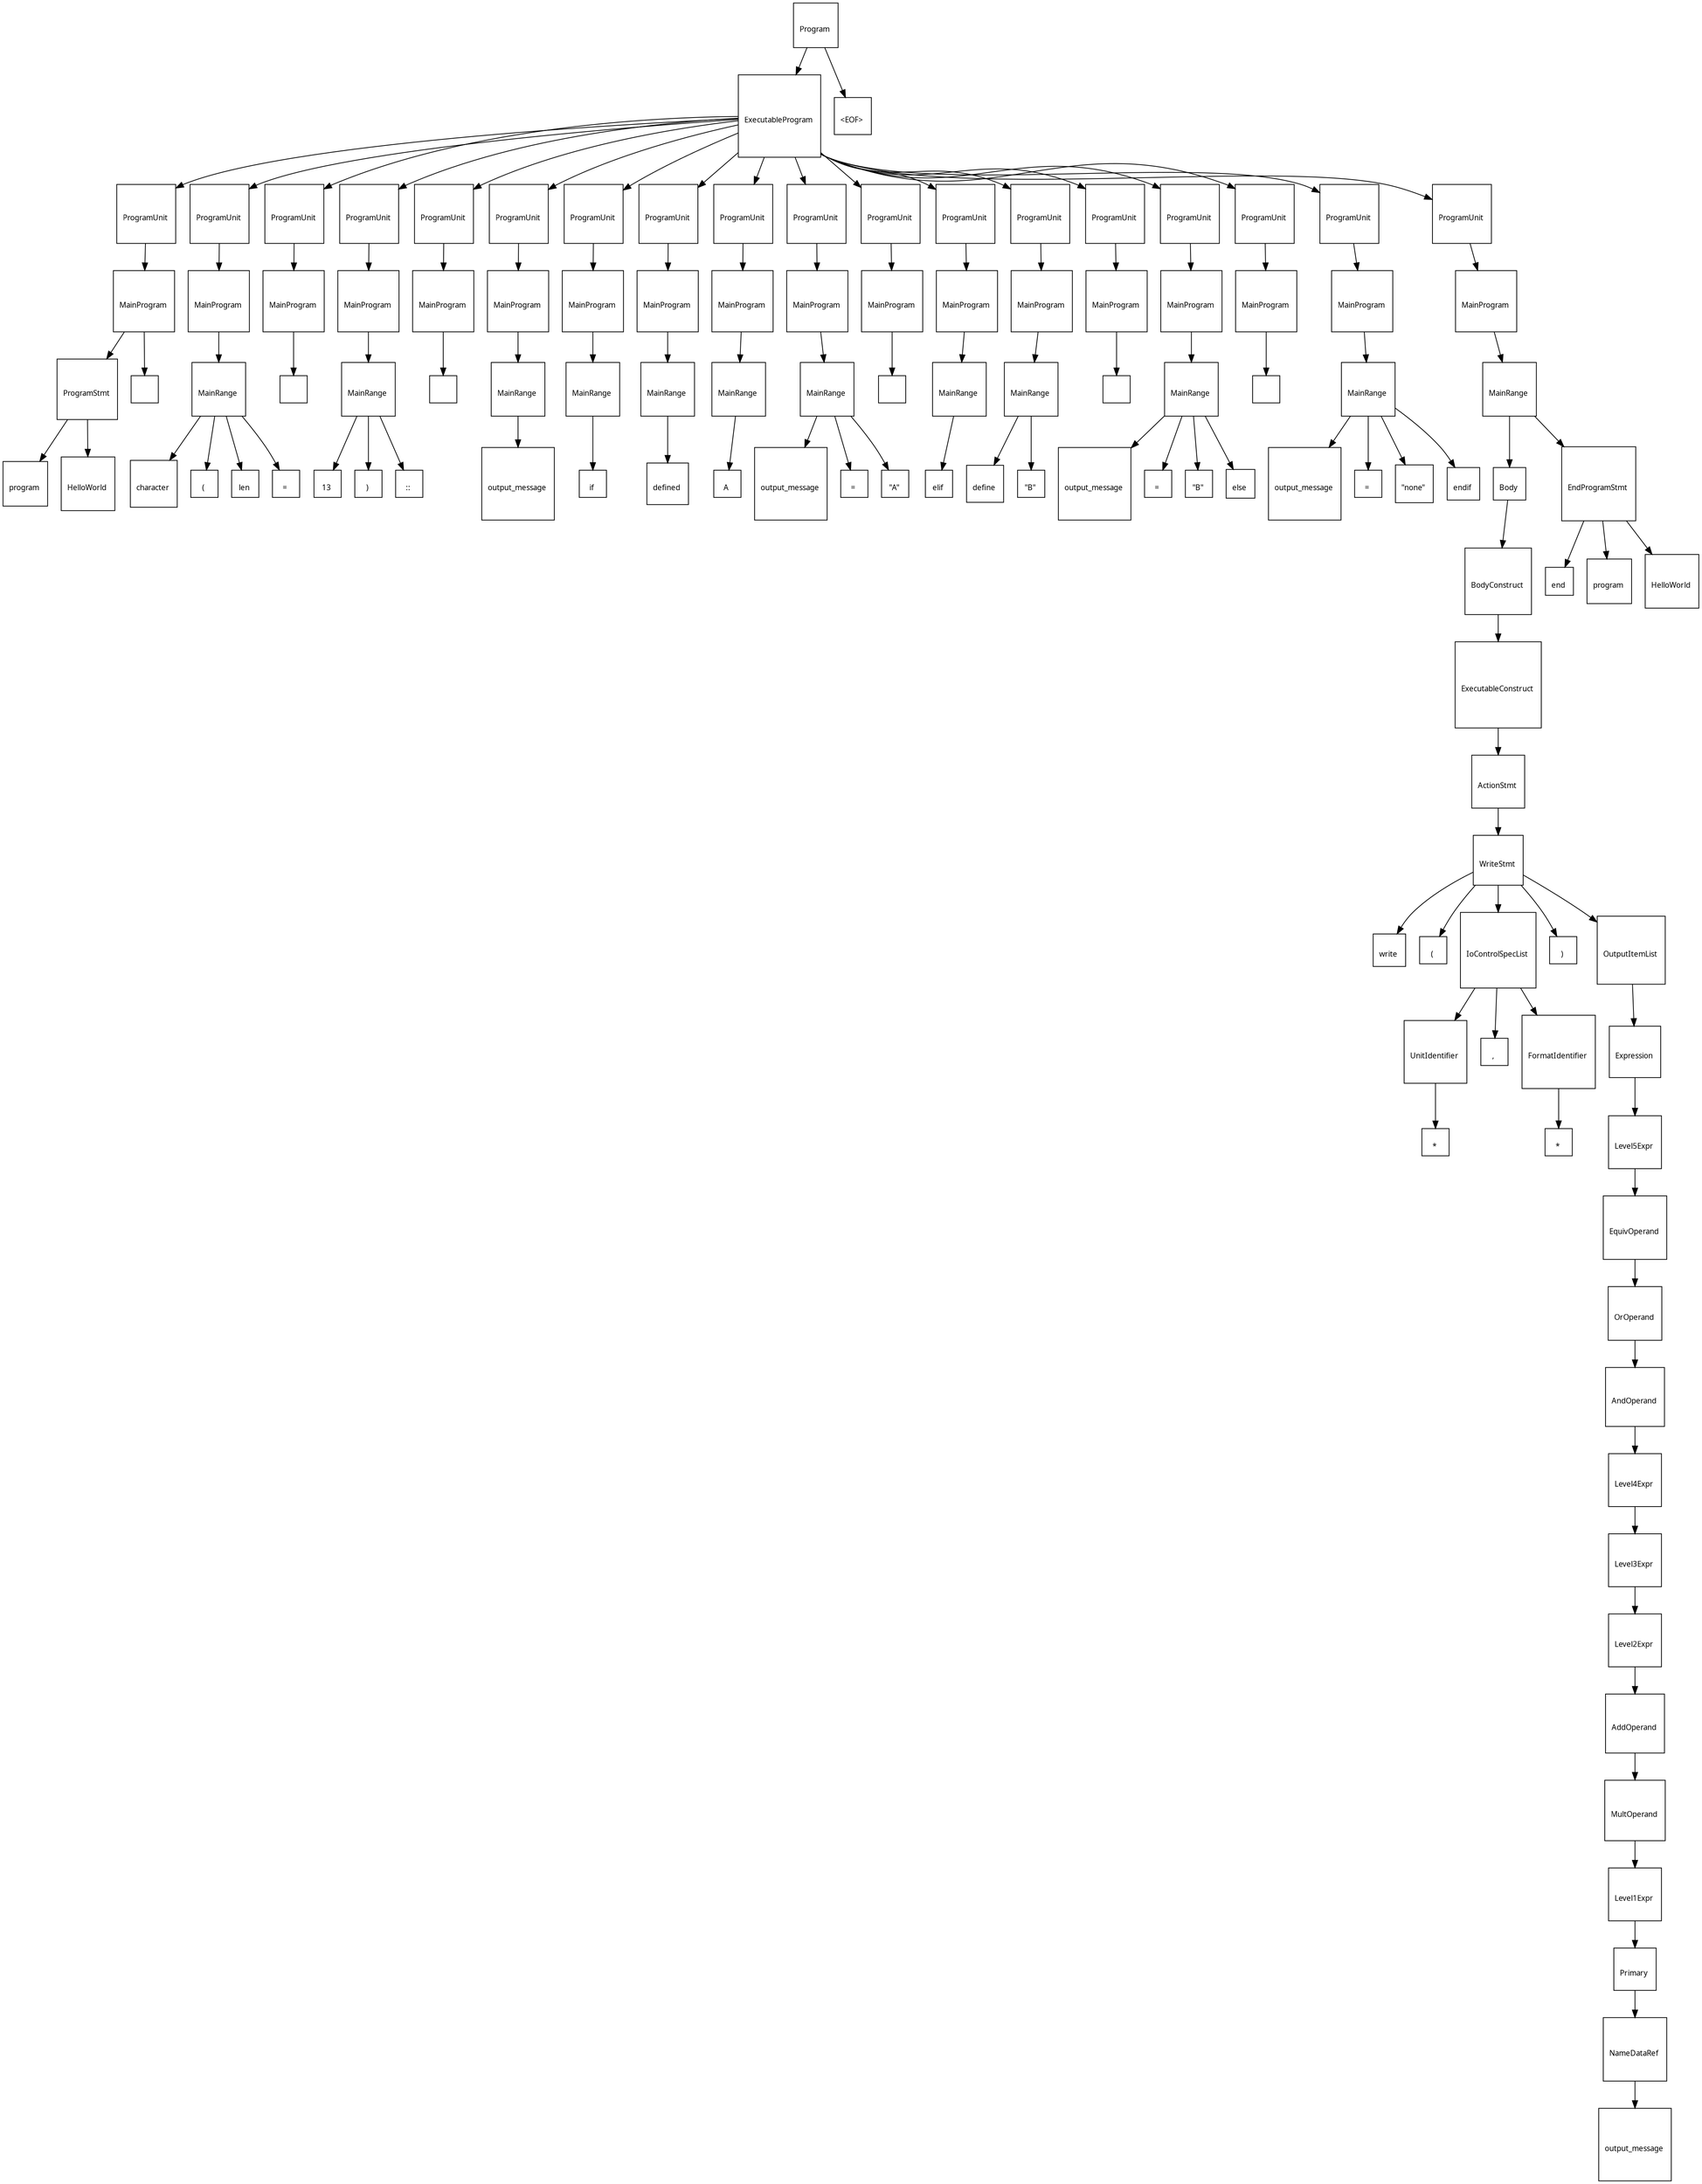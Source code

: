 digraph G {
  charset="UTF-8"
  node [shape=square, fontname="Arial Unicode MS"];
  "1d136855-47ea-487c-8c21-453c48014653" [label="\lProgram \n", fontsize=10];
  "1d136855-47ea-487c-8c21-453c48014653" -> "0c09de40-6dd2-4c1d-8ecc-8f61037c25c4";
  "0c09de40-6dd2-4c1d-8ecc-8f61037c25c4" [label="\lExecutableProgram \n", fontsize=10];
  "0c09de40-6dd2-4c1d-8ecc-8f61037c25c4" -> "ae9e7bc0-947d-4a32-82af-acbaffabb129";
  "ae9e7bc0-947d-4a32-82af-acbaffabb129" [label="\lProgramUnit \n", fontsize=10];
  "ae9e7bc0-947d-4a32-82af-acbaffabb129" -> "f01e31e2-4d40-4e1d-8e18-dcd641c8f80c";
  "f01e31e2-4d40-4e1d-8e18-dcd641c8f80c" [label="\lMainProgram \n", fontsize=10];
  "f01e31e2-4d40-4e1d-8e18-dcd641c8f80c" -> "6b7c74ea-47a7-4609-ac35-94e6cec393da";
  "6b7c74ea-47a7-4609-ac35-94e6cec393da" [label="\lProgramStmt \n", fontsize=10];
  "6b7c74ea-47a7-4609-ac35-94e6cec393da" -> "0e8a08ca-b4c0-4f8f-be48-ee7fd9b6777e";
  "0e8a08ca-b4c0-4f8f-be48-ee7fd9b6777e" [label="\lprogram \n", fontsize=10];
  "6b7c74ea-47a7-4609-ac35-94e6cec393da" -> "548b3cef-1c1f-4464-bd31-f59767c4e3da";
  "548b3cef-1c1f-4464-bd31-f59767c4e3da" [label="\lHelloWorld \n", fontsize=10];
  "f01e31e2-4d40-4e1d-8e18-dcd641c8f80c" -> "912a8343-a7d3-4041-b02d-6b1dbcb2b8d3";
  "912a8343-a7d3-4041-b02d-6b1dbcb2b8d3" [label="\l \n", fontsize=10];
  "0c09de40-6dd2-4c1d-8ecc-8f61037c25c4" -> "2cbf4027-7388-4f7b-bfae-561963628fbb";
  "2cbf4027-7388-4f7b-bfae-561963628fbb" [label="\lProgramUnit \n", fontsize=10];
  "2cbf4027-7388-4f7b-bfae-561963628fbb" -> "f98187f8-bf6f-49f7-bf93-8d5d64bed36c";
  "f98187f8-bf6f-49f7-bf93-8d5d64bed36c" [label="\lMainProgram \n", fontsize=10];
  "f98187f8-bf6f-49f7-bf93-8d5d64bed36c" -> "d2a5e605-6c0a-49a4-ba55-aa09eefda446";
  "d2a5e605-6c0a-49a4-ba55-aa09eefda446" [label="\lMainRange \n", fontsize=10];
  "d2a5e605-6c0a-49a4-ba55-aa09eefda446" -> "94b0949b-1495-40a6-a26f-762c309552a2";
  "94b0949b-1495-40a6-a26f-762c309552a2" [label="\lcharacter \n", fontsize=10];
  "d2a5e605-6c0a-49a4-ba55-aa09eefda446" -> "4e3419e8-a403-42f5-9911-ac07cc9976b5";
  "4e3419e8-a403-42f5-9911-ac07cc9976b5" [label="\l( \n", fontsize=10];
  "d2a5e605-6c0a-49a4-ba55-aa09eefda446" -> "cc5b9aad-dc3a-40ef-bdda-fdb6d4b161e5";
  "cc5b9aad-dc3a-40ef-bdda-fdb6d4b161e5" [label="\llen \n", fontsize=10];
  "d2a5e605-6c0a-49a4-ba55-aa09eefda446" -> "6de88a17-a266-423c-824f-b5280356d636";
  "6de88a17-a266-423c-824f-b5280356d636" [label="\l= \n", fontsize=10];
  "0c09de40-6dd2-4c1d-8ecc-8f61037c25c4" -> "0e6cf380-8802-4fc7-81ca-44c61ebb9f72";
  "0e6cf380-8802-4fc7-81ca-44c61ebb9f72" [label="\lProgramUnit \n", fontsize=10];
  "0e6cf380-8802-4fc7-81ca-44c61ebb9f72" -> "38f0cb05-a840-43ed-a8d7-c6316518ff29";
  "38f0cb05-a840-43ed-a8d7-c6316518ff29" [label="\lMainProgram \n", fontsize=10];
  "38f0cb05-a840-43ed-a8d7-c6316518ff29" -> "93946057-4b54-475f-8ed7-b071ebaf6cb6";
  "93946057-4b54-475f-8ed7-b071ebaf6cb6" [label="\l \n", fontsize=10];
  "0c09de40-6dd2-4c1d-8ecc-8f61037c25c4" -> "bbf1c0e5-e3e9-4162-a121-568375b02d24";
  "bbf1c0e5-e3e9-4162-a121-568375b02d24" [label="\lProgramUnit \n", fontsize=10];
  "bbf1c0e5-e3e9-4162-a121-568375b02d24" -> "ecdcb530-97c2-4560-9596-146288308920";
  "ecdcb530-97c2-4560-9596-146288308920" [label="\lMainProgram \n", fontsize=10];
  "ecdcb530-97c2-4560-9596-146288308920" -> "fc2ab0fb-fd30-48f7-93a0-097659fdcb77";
  "fc2ab0fb-fd30-48f7-93a0-097659fdcb77" [label="\lMainRange \n", fontsize=10];
  "fc2ab0fb-fd30-48f7-93a0-097659fdcb77" -> "4ba6c711-afb9-4e6c-a8b6-afb6078957ca";
  "4ba6c711-afb9-4e6c-a8b6-afb6078957ca" [label="\l13 \n", fontsize=10];
  "fc2ab0fb-fd30-48f7-93a0-097659fdcb77" -> "b05a9b61-e778-45d0-98df-93b536dd240b";
  "b05a9b61-e778-45d0-98df-93b536dd240b" [label="\l) \n", fontsize=10];
  "fc2ab0fb-fd30-48f7-93a0-097659fdcb77" -> "fb225931-4194-4c18-9e46-3f96fe559caf";
  "fb225931-4194-4c18-9e46-3f96fe559caf" [label="\l:: \n", fontsize=10];
  "0c09de40-6dd2-4c1d-8ecc-8f61037c25c4" -> "5162cb9e-99e5-4dc2-9513-e70a602eba1d";
  "5162cb9e-99e5-4dc2-9513-e70a602eba1d" [label="\lProgramUnit \n", fontsize=10];
  "5162cb9e-99e5-4dc2-9513-e70a602eba1d" -> "7dcbeb83-e824-45ec-820b-95cc0a7e6abf";
  "7dcbeb83-e824-45ec-820b-95cc0a7e6abf" [label="\lMainProgram \n", fontsize=10];
  "7dcbeb83-e824-45ec-820b-95cc0a7e6abf" -> "f12f6192-8ad2-407d-900c-d064b8226891";
  "f12f6192-8ad2-407d-900c-d064b8226891" [label="\l \n", fontsize=10];
  "0c09de40-6dd2-4c1d-8ecc-8f61037c25c4" -> "891348c9-20b9-4fc4-bde7-abfb5c404230";
  "891348c9-20b9-4fc4-bde7-abfb5c404230" [label="\lProgramUnit \n", fontsize=10];
  "891348c9-20b9-4fc4-bde7-abfb5c404230" -> "fddde0bc-f3c5-4548-963e-e20a505f6c81";
  "fddde0bc-f3c5-4548-963e-e20a505f6c81" [label="\lMainProgram \n", fontsize=10];
  "fddde0bc-f3c5-4548-963e-e20a505f6c81" -> "d175269d-59a9-4930-926e-643dc709a124";
  "d175269d-59a9-4930-926e-643dc709a124" [label="\lMainRange \n", fontsize=10];
  "d175269d-59a9-4930-926e-643dc709a124" -> "5845dab5-e954-40d1-9cf4-7369eec807c4";
  "5845dab5-e954-40d1-9cf4-7369eec807c4" [label="\loutput_message \n", fontsize=10];
  "0c09de40-6dd2-4c1d-8ecc-8f61037c25c4" -> "bb183ca6-533e-4756-94d2-6c29d8d730b6";
  "bb183ca6-533e-4756-94d2-6c29d8d730b6" [label="\lProgramUnit \n", fontsize=10];
  "bb183ca6-533e-4756-94d2-6c29d8d730b6" -> "769a5c74-840f-475d-b087-ac0d05a3c483";
  "769a5c74-840f-475d-b087-ac0d05a3c483" [label="\lMainProgram \n", fontsize=10];
  "769a5c74-840f-475d-b087-ac0d05a3c483" -> "45b1a645-b97e-4b18-9684-39f6bdab7ca6";
  "45b1a645-b97e-4b18-9684-39f6bdab7ca6" [label="\lMainRange \n", fontsize=10];
  "45b1a645-b97e-4b18-9684-39f6bdab7ca6" -> "9105ffa9-58b1-4efc-935f-51e7c5a16ca0";
  "9105ffa9-58b1-4efc-935f-51e7c5a16ca0" [label="\lif \n", fontsize=10];
  "0c09de40-6dd2-4c1d-8ecc-8f61037c25c4" -> "3bf2ee4f-d562-465b-8df4-c3dd7903bd8b";
  "3bf2ee4f-d562-465b-8df4-c3dd7903bd8b" [label="\lProgramUnit \n", fontsize=10];
  "3bf2ee4f-d562-465b-8df4-c3dd7903bd8b" -> "7b5a55ba-ab2b-4c8b-aa38-9123cebebeb9";
  "7b5a55ba-ab2b-4c8b-aa38-9123cebebeb9" [label="\lMainProgram \n", fontsize=10];
  "7b5a55ba-ab2b-4c8b-aa38-9123cebebeb9" -> "95b7f2c5-9adc-4aef-91d2-806c07e88d5e";
  "95b7f2c5-9adc-4aef-91d2-806c07e88d5e" [label="\lMainRange \n", fontsize=10];
  "95b7f2c5-9adc-4aef-91d2-806c07e88d5e" -> "f9f87cec-8bf5-4cbd-b96a-81f2718365eb";
  "f9f87cec-8bf5-4cbd-b96a-81f2718365eb" [label="\ldefined \n", fontsize=10];
  "0c09de40-6dd2-4c1d-8ecc-8f61037c25c4" -> "99052813-f9ea-4f7f-bbab-78a7c7338161";
  "99052813-f9ea-4f7f-bbab-78a7c7338161" [label="\lProgramUnit \n", fontsize=10];
  "99052813-f9ea-4f7f-bbab-78a7c7338161" -> "5292e858-3bcf-49e0-9949-2744fb8c5b01";
  "5292e858-3bcf-49e0-9949-2744fb8c5b01" [label="\lMainProgram \n", fontsize=10];
  "5292e858-3bcf-49e0-9949-2744fb8c5b01" -> "a015dac3-ee2e-42ba-99ca-396662674520";
  "a015dac3-ee2e-42ba-99ca-396662674520" [label="\lMainRange \n", fontsize=10];
  "a015dac3-ee2e-42ba-99ca-396662674520" -> "4ffc69e6-739b-4ce5-b2c4-6cf583733272";
  "4ffc69e6-739b-4ce5-b2c4-6cf583733272" [label="\lA \n", fontsize=10];
  "0c09de40-6dd2-4c1d-8ecc-8f61037c25c4" -> "bbf59aeb-36d6-43c5-8c88-47eb019b038c";
  "bbf59aeb-36d6-43c5-8c88-47eb019b038c" [label="\lProgramUnit \n", fontsize=10];
  "bbf59aeb-36d6-43c5-8c88-47eb019b038c" -> "27a0f92e-5024-4d31-94e2-316b47d8706f";
  "27a0f92e-5024-4d31-94e2-316b47d8706f" [label="\lMainProgram \n", fontsize=10];
  "27a0f92e-5024-4d31-94e2-316b47d8706f" -> "5a958afe-19c4-4cf7-8477-b2568e8495f1";
  "5a958afe-19c4-4cf7-8477-b2568e8495f1" [label="\lMainRange \n", fontsize=10];
  "5a958afe-19c4-4cf7-8477-b2568e8495f1" -> "acfc60e0-372e-49c1-b9a3-e2a6c770e77f";
  "acfc60e0-372e-49c1-b9a3-e2a6c770e77f" [label="\loutput_message \n", fontsize=10];
  "5a958afe-19c4-4cf7-8477-b2568e8495f1" -> "f78b994d-736b-4838-943a-b90f423ad2a6";
  "f78b994d-736b-4838-943a-b90f423ad2a6" [label="\l= \n", fontsize=10];
  "5a958afe-19c4-4cf7-8477-b2568e8495f1" -> "f11b01e9-c6fc-4527-887d-9cc455e44b0b";
  "f11b01e9-c6fc-4527-887d-9cc455e44b0b" [label="\l\"A\" \n", fontsize=10];
  "0c09de40-6dd2-4c1d-8ecc-8f61037c25c4" -> "da13034e-d52b-4dc3-8575-53de368459ab";
  "da13034e-d52b-4dc3-8575-53de368459ab" [label="\lProgramUnit \n", fontsize=10];
  "da13034e-d52b-4dc3-8575-53de368459ab" -> "9d62848c-83a8-48bd-b5c1-364b0785f663";
  "9d62848c-83a8-48bd-b5c1-364b0785f663" [label="\lMainProgram \n", fontsize=10];
  "9d62848c-83a8-48bd-b5c1-364b0785f663" -> "e4ba2bf5-c99d-4a56-a549-8a81e4b33659";
  "e4ba2bf5-c99d-4a56-a549-8a81e4b33659" [label="\l \n", fontsize=10];
  "0c09de40-6dd2-4c1d-8ecc-8f61037c25c4" -> "4ec3b109-f726-4ebb-ab43-8f8b3f7ffeaa";
  "4ec3b109-f726-4ebb-ab43-8f8b3f7ffeaa" [label="\lProgramUnit \n", fontsize=10];
  "4ec3b109-f726-4ebb-ab43-8f8b3f7ffeaa" -> "8ed69ec2-54fb-420c-b085-a9dbe5bd7cac";
  "8ed69ec2-54fb-420c-b085-a9dbe5bd7cac" [label="\lMainProgram \n", fontsize=10];
  "8ed69ec2-54fb-420c-b085-a9dbe5bd7cac" -> "8ba7b058-7128-4864-a779-16f66fb4fb1f";
  "8ba7b058-7128-4864-a779-16f66fb4fb1f" [label="\lMainRange \n", fontsize=10];
  "8ba7b058-7128-4864-a779-16f66fb4fb1f" -> "a52c320d-cd70-409d-b01f-76b313e5e882";
  "a52c320d-cd70-409d-b01f-76b313e5e882" [label="\lelif \n", fontsize=10];
  "0c09de40-6dd2-4c1d-8ecc-8f61037c25c4" -> "66fd4e98-63fc-4ad4-a885-10dc3b05afe4";
  "66fd4e98-63fc-4ad4-a885-10dc3b05afe4" [label="\lProgramUnit \n", fontsize=10];
  "66fd4e98-63fc-4ad4-a885-10dc3b05afe4" -> "39c9a136-f166-428f-b3b0-24305330be38";
  "39c9a136-f166-428f-b3b0-24305330be38" [label="\lMainProgram \n", fontsize=10];
  "39c9a136-f166-428f-b3b0-24305330be38" -> "4b3153a4-0f8b-4ada-badf-504d00a24bc8";
  "4b3153a4-0f8b-4ada-badf-504d00a24bc8" [label="\lMainRange \n", fontsize=10];
  "4b3153a4-0f8b-4ada-badf-504d00a24bc8" -> "a10ef736-9674-4a1d-9fb9-9e45c305a081";
  "a10ef736-9674-4a1d-9fb9-9e45c305a081" [label="\ldefine \n", fontsize=10];
  "4b3153a4-0f8b-4ada-badf-504d00a24bc8" -> "3684524a-37c4-4556-a4ba-39f766552586";
  "3684524a-37c4-4556-a4ba-39f766552586" [label="\l\"B\" \n", fontsize=10];
  "0c09de40-6dd2-4c1d-8ecc-8f61037c25c4" -> "f5cf119d-def6-46ae-98dd-d9b2a8fbcd01";
  "f5cf119d-def6-46ae-98dd-d9b2a8fbcd01" [label="\lProgramUnit \n", fontsize=10];
  "f5cf119d-def6-46ae-98dd-d9b2a8fbcd01" -> "6dbb7830-0147-42e2-9a2a-1f642f02c067";
  "6dbb7830-0147-42e2-9a2a-1f642f02c067" [label="\lMainProgram \n", fontsize=10];
  "6dbb7830-0147-42e2-9a2a-1f642f02c067" -> "7ad0f448-be60-4403-a823-e43cf470ee97";
  "7ad0f448-be60-4403-a823-e43cf470ee97" [label="\l \n", fontsize=10];
  "0c09de40-6dd2-4c1d-8ecc-8f61037c25c4" -> "cccce65b-f355-44d6-afbd-164bd88ff3a0";
  "cccce65b-f355-44d6-afbd-164bd88ff3a0" [label="\lProgramUnit \n", fontsize=10];
  "cccce65b-f355-44d6-afbd-164bd88ff3a0" -> "332192ca-db9d-43e5-b974-d27d46d3649a";
  "332192ca-db9d-43e5-b974-d27d46d3649a" [label="\lMainProgram \n", fontsize=10];
  "332192ca-db9d-43e5-b974-d27d46d3649a" -> "99e38e1b-092b-4ddc-8731-fea4691859a4";
  "99e38e1b-092b-4ddc-8731-fea4691859a4" [label="\lMainRange \n", fontsize=10];
  "99e38e1b-092b-4ddc-8731-fea4691859a4" -> "2f134ddf-6bd2-459c-9b19-2a5b3373d0a6";
  "2f134ddf-6bd2-459c-9b19-2a5b3373d0a6" [label="\loutput_message \n", fontsize=10];
  "99e38e1b-092b-4ddc-8731-fea4691859a4" -> "3ad73dfa-2135-464e-b3a2-d706a37913bb";
  "3ad73dfa-2135-464e-b3a2-d706a37913bb" [label="\l= \n", fontsize=10];
  "99e38e1b-092b-4ddc-8731-fea4691859a4" -> "cb7740ce-470b-4c60-8a2e-0321baf1a8a6";
  "cb7740ce-470b-4c60-8a2e-0321baf1a8a6" [label="\l\"B\" \n", fontsize=10];
  "99e38e1b-092b-4ddc-8731-fea4691859a4" -> "767099d4-3af6-462f-9a0d-03d4e9e0a16b";
  "767099d4-3af6-462f-9a0d-03d4e9e0a16b" [label="\lelse \n", fontsize=10];
  "0c09de40-6dd2-4c1d-8ecc-8f61037c25c4" -> "c8e2f052-3a0b-46f0-a03d-1a447e9b75a5";
  "c8e2f052-3a0b-46f0-a03d-1a447e9b75a5" [label="\lProgramUnit \n", fontsize=10];
  "c8e2f052-3a0b-46f0-a03d-1a447e9b75a5" -> "6fa5082b-021b-4a8b-b6c1-2fe6f18f8fb3";
  "6fa5082b-021b-4a8b-b6c1-2fe6f18f8fb3" [label="\lMainProgram \n", fontsize=10];
  "6fa5082b-021b-4a8b-b6c1-2fe6f18f8fb3" -> "fb6433ba-51c9-46d3-b6db-4264b13209ad";
  "fb6433ba-51c9-46d3-b6db-4264b13209ad" [label="\l \n", fontsize=10];
  "0c09de40-6dd2-4c1d-8ecc-8f61037c25c4" -> "d1c674ec-d2c1-4d2e-803d-378113a2fd49";
  "d1c674ec-d2c1-4d2e-803d-378113a2fd49" [label="\lProgramUnit \n", fontsize=10];
  "d1c674ec-d2c1-4d2e-803d-378113a2fd49" -> "b20981d1-2f96-4b3e-b483-aa951fe9d367";
  "b20981d1-2f96-4b3e-b483-aa951fe9d367" [label="\lMainProgram \n", fontsize=10];
  "b20981d1-2f96-4b3e-b483-aa951fe9d367" -> "5091cc24-9731-4089-9b28-7771d75ee8e6";
  "5091cc24-9731-4089-9b28-7771d75ee8e6" [label="\lMainRange \n", fontsize=10];
  "5091cc24-9731-4089-9b28-7771d75ee8e6" -> "49db8f56-12ce-45bc-877b-2bab63883052";
  "49db8f56-12ce-45bc-877b-2bab63883052" [label="\loutput_message \n", fontsize=10];
  "5091cc24-9731-4089-9b28-7771d75ee8e6" -> "f47ebe27-b94e-45be-b515-ca64d6d88c18";
  "f47ebe27-b94e-45be-b515-ca64d6d88c18" [label="\l= \n", fontsize=10];
  "5091cc24-9731-4089-9b28-7771d75ee8e6" -> "c5b070b0-d465-4cdb-9ff6-341ad353b14f";
  "c5b070b0-d465-4cdb-9ff6-341ad353b14f" [label="\l\"none\" \n", fontsize=10];
  "5091cc24-9731-4089-9b28-7771d75ee8e6" -> "17bdce81-1850-439a-a9c4-1df64e96f6cf";
  "17bdce81-1850-439a-a9c4-1df64e96f6cf" [label="\lendif \n", fontsize=10];
  "0c09de40-6dd2-4c1d-8ecc-8f61037c25c4" -> "8b96c1ac-17a8-42f5-90f5-074ddf4359e0";
  "8b96c1ac-17a8-42f5-90f5-074ddf4359e0" [label="\lProgramUnit \n", fontsize=10];
  "8b96c1ac-17a8-42f5-90f5-074ddf4359e0" -> "ab9aeb68-ea87-4a1f-b3bc-cd1f2ce26b30";
  "ab9aeb68-ea87-4a1f-b3bc-cd1f2ce26b30" [label="\lMainProgram \n", fontsize=10];
  "ab9aeb68-ea87-4a1f-b3bc-cd1f2ce26b30" -> "84e58750-342a-4b0c-9c2f-460db70ee1d6";
  "84e58750-342a-4b0c-9c2f-460db70ee1d6" [label="\lMainRange \n", fontsize=10];
  "84e58750-342a-4b0c-9c2f-460db70ee1d6" -> "b3e2c8e7-e78a-4ec2-9a9d-686cfc9460e6";
  "b3e2c8e7-e78a-4ec2-9a9d-686cfc9460e6" [label="\lBody \n", fontsize=10];
  "b3e2c8e7-e78a-4ec2-9a9d-686cfc9460e6" -> "a6924a65-be37-41a2-8e56-37e92582385c";
  "a6924a65-be37-41a2-8e56-37e92582385c" [label="\lBodyConstruct \n", fontsize=10];
  "a6924a65-be37-41a2-8e56-37e92582385c" -> "8b4f448b-0000-400f-bdec-f0fddb5cec4a";
  "8b4f448b-0000-400f-bdec-f0fddb5cec4a" [label="\lExecutableConstruct \n", fontsize=10];
  "8b4f448b-0000-400f-bdec-f0fddb5cec4a" -> "1384d9cb-1e6e-44d8-afa8-e86e571f8c37";
  "1384d9cb-1e6e-44d8-afa8-e86e571f8c37" [label="\lActionStmt \n", fontsize=10];
  "1384d9cb-1e6e-44d8-afa8-e86e571f8c37" -> "12a39bd8-979b-434b-82fe-905fef1d9176";
  "12a39bd8-979b-434b-82fe-905fef1d9176" [label="\lWriteStmt \n", fontsize=10];
  "12a39bd8-979b-434b-82fe-905fef1d9176" -> "d4ef30a1-2125-486e-9769-ae5a6a10fd7b";
  "d4ef30a1-2125-486e-9769-ae5a6a10fd7b" [label="\lwrite \n", fontsize=10];
  "12a39bd8-979b-434b-82fe-905fef1d9176" -> "cb5d050c-40b9-4705-81d5-cea4b41a7a50";
  "cb5d050c-40b9-4705-81d5-cea4b41a7a50" [label="\l( \n", fontsize=10];
  "12a39bd8-979b-434b-82fe-905fef1d9176" -> "14406a6a-f9d1-41a3-9d7d-811619652574";
  "14406a6a-f9d1-41a3-9d7d-811619652574" [label="\lIoControlSpecList \n", fontsize=10];
  "14406a6a-f9d1-41a3-9d7d-811619652574" -> "cda087fc-bd7e-419c-8fd8-5f1df8e351a1";
  "cda087fc-bd7e-419c-8fd8-5f1df8e351a1" [label="\lUnitIdentifier \n", fontsize=10];
  "cda087fc-bd7e-419c-8fd8-5f1df8e351a1" -> "30845790-cf79-4d2a-bce8-926a18d350ea";
  "30845790-cf79-4d2a-bce8-926a18d350ea" [label="\l* \n", fontsize=10];
  "14406a6a-f9d1-41a3-9d7d-811619652574" -> "f40f80ec-4d24-45e0-804f-2e440ce4d825";
  "f40f80ec-4d24-45e0-804f-2e440ce4d825" [label="\l, \n", fontsize=10];
  "14406a6a-f9d1-41a3-9d7d-811619652574" -> "c36556af-de15-4841-90a2-228f5a73d718";
  "c36556af-de15-4841-90a2-228f5a73d718" [label="\lFormatIdentifier \n", fontsize=10];
  "c36556af-de15-4841-90a2-228f5a73d718" -> "7a884209-507d-4b63-9928-64efe67f9631";
  "7a884209-507d-4b63-9928-64efe67f9631" [label="\l* \n", fontsize=10];
  "12a39bd8-979b-434b-82fe-905fef1d9176" -> "e2a6c2cb-efa4-4867-919d-1b1d600995f2";
  "e2a6c2cb-efa4-4867-919d-1b1d600995f2" [label="\l) \n", fontsize=10];
  "12a39bd8-979b-434b-82fe-905fef1d9176" -> "d567c7fa-0695-4882-84b5-056254c0dfd3";
  "d567c7fa-0695-4882-84b5-056254c0dfd3" [label="\lOutputItemList \n", fontsize=10];
  "d567c7fa-0695-4882-84b5-056254c0dfd3" -> "ee71e69f-53a6-42f7-b73c-a295ad77287b";
  "ee71e69f-53a6-42f7-b73c-a295ad77287b" [label="\lExpression \n", fontsize=10];
  "ee71e69f-53a6-42f7-b73c-a295ad77287b" -> "383bc766-1315-464a-915b-f8c71063012f";
  "383bc766-1315-464a-915b-f8c71063012f" [label="\lLevel5Expr \n", fontsize=10];
  "383bc766-1315-464a-915b-f8c71063012f" -> "2f03eabd-692d-4896-b7f1-cba8fd0344bd";
  "2f03eabd-692d-4896-b7f1-cba8fd0344bd" [label="\lEquivOperand \n", fontsize=10];
  "2f03eabd-692d-4896-b7f1-cba8fd0344bd" -> "34b36833-6b9f-4ff0-bf23-aa071ed1048f";
  "34b36833-6b9f-4ff0-bf23-aa071ed1048f" [label="\lOrOperand \n", fontsize=10];
  "34b36833-6b9f-4ff0-bf23-aa071ed1048f" -> "e5182035-3645-4963-b705-04b23091345b";
  "e5182035-3645-4963-b705-04b23091345b" [label="\lAndOperand \n", fontsize=10];
  "e5182035-3645-4963-b705-04b23091345b" -> "3d96685a-e911-4951-8667-880ca7d36c29";
  "3d96685a-e911-4951-8667-880ca7d36c29" [label="\lLevel4Expr \n", fontsize=10];
  "3d96685a-e911-4951-8667-880ca7d36c29" -> "40e9342a-f131-4f89-ac2b-ae853c560b68";
  "40e9342a-f131-4f89-ac2b-ae853c560b68" [label="\lLevel3Expr \n", fontsize=10];
  "40e9342a-f131-4f89-ac2b-ae853c560b68" -> "ba776a8b-0e07-434b-9571-0e09a331bedf";
  "ba776a8b-0e07-434b-9571-0e09a331bedf" [label="\lLevel2Expr \n", fontsize=10];
  "ba776a8b-0e07-434b-9571-0e09a331bedf" -> "af5770f7-084e-48ee-bfa3-3b1dd75f9b13";
  "af5770f7-084e-48ee-bfa3-3b1dd75f9b13" [label="\lAddOperand \n", fontsize=10];
  "af5770f7-084e-48ee-bfa3-3b1dd75f9b13" -> "86fa3188-2dba-4cb1-a9f1-f8732f6ef695";
  "86fa3188-2dba-4cb1-a9f1-f8732f6ef695" [label="\lMultOperand \n", fontsize=10];
  "86fa3188-2dba-4cb1-a9f1-f8732f6ef695" -> "d0a3780b-c7a6-4344-90a3-65a073b7b7a5";
  "d0a3780b-c7a6-4344-90a3-65a073b7b7a5" [label="\lLevel1Expr \n", fontsize=10];
  "d0a3780b-c7a6-4344-90a3-65a073b7b7a5" -> "70a5300f-05a9-4480-a8ca-40b1011b7a6d";
  "70a5300f-05a9-4480-a8ca-40b1011b7a6d" [label="\lPrimary \n", fontsize=10];
  "70a5300f-05a9-4480-a8ca-40b1011b7a6d" -> "2e1638d9-646a-4ed2-9b2a-4718a5a6da27";
  "2e1638d9-646a-4ed2-9b2a-4718a5a6da27" [label="\lNameDataRef \n", fontsize=10];
  "2e1638d9-646a-4ed2-9b2a-4718a5a6da27" -> "71236d20-55e7-4871-8b5c-99fae8eaaff2";
  "71236d20-55e7-4871-8b5c-99fae8eaaff2" [label="\loutput_message \n", fontsize=10];
  "84e58750-342a-4b0c-9c2f-460db70ee1d6" -> "3b5e017c-f2df-4258-954a-a710e543da7a";
  "3b5e017c-f2df-4258-954a-a710e543da7a" [label="\lEndProgramStmt \n", fontsize=10];
  "3b5e017c-f2df-4258-954a-a710e543da7a" -> "b785e771-4e40-4437-af65-75307b9d6fb8";
  "b785e771-4e40-4437-af65-75307b9d6fb8" [label="\lend \n", fontsize=10];
  "3b5e017c-f2df-4258-954a-a710e543da7a" -> "66f7b46b-8d44-4701-842d-c8ab278506a5";
  "66f7b46b-8d44-4701-842d-c8ab278506a5" [label="\lprogram \n", fontsize=10];
  "3b5e017c-f2df-4258-954a-a710e543da7a" -> "ec1bd0a9-cfe0-4983-9232-7fe4298a6fd5";
  "ec1bd0a9-cfe0-4983-9232-7fe4298a6fd5" [label="\lHelloWorld \n", fontsize=10];
  "1d136855-47ea-487c-8c21-453c48014653" -> "13e0abf2-c621-43a1-8d87-b1cb420cd69d";
  "13e0abf2-c621-43a1-8d87-b1cb420cd69d" [label="\l&lt;EOF&gt; \n", fontsize=10];
}
